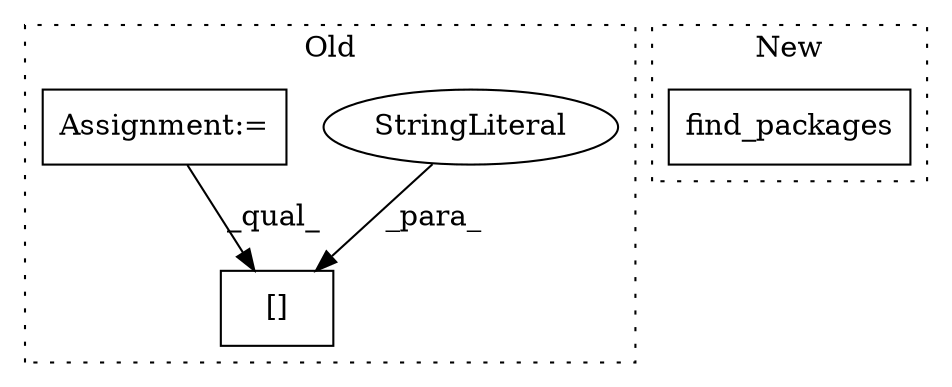 digraph G {
subgraph cluster0 {
1 [label="[]" a="2" s="482,502" l="15,1" shape="box"];
3 [label="StringLiteral" a="45" s="497" l="5" shape="ellipse"];
4 [label="Assignment:=" a="7" s="428" l="1" shape="box"];
label = "Old";
style="dotted";
}
subgraph cluster1 {
2 [label="find_packages" a="32" s="468" l="15" shape="box"];
label = "New";
style="dotted";
}
3 -> 1 [label="_para_"];
4 -> 1 [label="_qual_"];
}